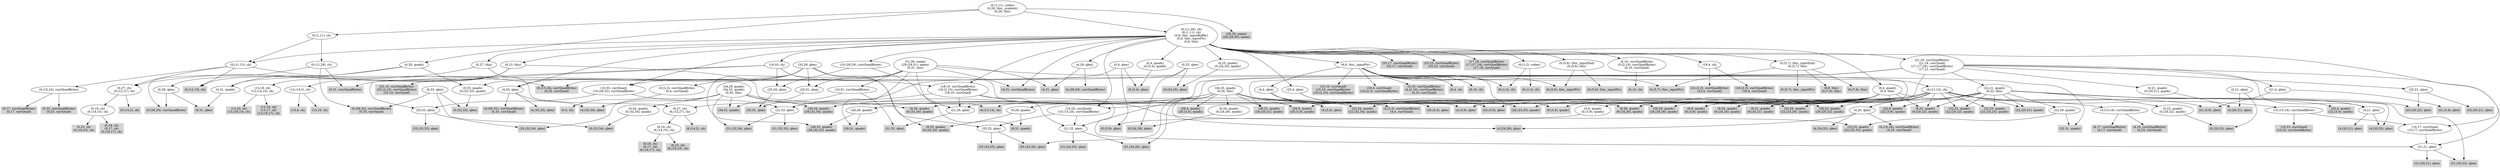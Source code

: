 digraph { 
805 [shape=box,style=filled,color=".0 .0 .83",label="(0,8, this)\n(0,(7,8), this)"];
806 [shape=box,style=filled,color=".0 .0 .83",label="(0,(7,6), this)"];
807 [shape=box,style=filled,color=".0 .0 .83",label="(0,(5,7), this._inputPtr)"];
808 [shape=box,style=filled,color=".0 .0 .83",label="(6,(5,7), this._inputPtr)"];
809 [label="(0,(5,7), this._inputEnd)\n(0,(5,7), this)"];
810 [shape=box,style=filled,color=".0 .0 .83",label="(0,(5,6), this._inputPtr)"];
811 [shape=box,style=filled,color=".0 .0 .83",label="(6,(5,6), this._inputPtr)"];
812 [label="(0,(5,6), this._inputEnd)\n(0,(5,6), this)"];
813 [shape=box,style=filled,color=".0 .0 .83",label="(0,(3,9), qlen)"];
814 [label="(0,9, quads)\n(0,(3,9), quads)"];
815 [shape=box,style=filled,color=".0 .0 .83",label="(26,9, quads)\n(26,(3,9), quads)"];
816 [shape=box,style=filled,color=".0 .0 .83",label="(25,(3,9), qlen)"];
817 [shape=box,style=filled,color=".0 .0 .83",label="(22,9, quads)\n(22,(3,9), quads)"];
818 [shape=box,style=filled,color=".0 .0 .83",label="(21,(3,9), qlen)"];
819 [shape=box,style=filled,color=".0 .0 .83",label="(9,9, quads)\n(9,(3,9), quads)"];
820 [shape=box,style=filled,color=".0 .0 .83",label="(9,(3,4), quads)"];
821 [shape=box,style=filled,color=".0 .0 .83",label="(9,22, quads)\n(9,(20,22), quads)"];
822 [shape=box,style=filled,color=".0 .0 .83",label="(9,21, quads)\n(9,(20,21), quads)"];
823 [shape=box,style=filled,color=".0 .0 .83",label="(9,26, quads)\n(9,(24,26), quads)"];
824 [shape=box,style=filled,color=".0 .0 .83",label="(9,25, quads)\n(9,(24,25), quads)"];
825 [shape=box,style=filled,color=".0 .0 .83",label="(9,31, quads)"];
826 [shape=box,style=filled,color=".0 .0 .83",label="(9,33, quads)\n(9,(32,33), quads)"];
827 [label="(9,29, quads)"];
828 [shape=box,style=filled,color=".0 .0 .83",label="(9,34, quads)\n(9,(32,34), quads)"];
829 [shape=box,style=filled,color=".0 .0 .83",label="(4,(3,9), qlen)"];
830 [label="(9,4, quads)\n(0,9, this)"];
831 [shape=box,style=filled,color=".0 .0 .83",label="(0,(12,13), ch)"];
832 [shape=box,style=filled,color=".0 .0 .83",label="(13,23, ch)\n(13,(16,23), ch)"];
833 [shape=box,style=filled,color=".0 .0 .83",label="(13,18, ch)\n(13,17, ch)\n(13,(16,17), ch)"];
834 [label="(13,19, ch)\n(13,(14,15), ch)"];
835 [shape=box,style=filled,color=".0 .0 .83",label="(13,4, ch)"];
836 [shape=box,style=filled,color=".0 .0 .83",label="(13,10, ch)"];
837 [label="(13,(14,2), ch)"];
838 [shape=box,style=filled,color=".0 .0 .83",label="(6,(12,13), ch)"];
839 [label="(0,13, this)"];
840 [shape=box,style=filled,color=".0 .0 .83",label="(0,(20,22), qlen)"];
841 [label="(0,22, quads)\n(0,(20,22), quads)"];
842 [shape=box,style=filled,color=".0 .0 .83",label="(26,22, quads)\n(26,(20,22), quads)"];
843 [shape=box,style=filled,color=".0 .0 .83",label="(25,(20,22), qlen)"];
844 [shape=box,style=filled,color=".0 .0 .83",label="(22,4, quads)\n(22,(3,4), quads)"];
845 [shape=box,style=filled,color=".0 .0 .83",label="(22,22, quads)\n(22,(20,22), quads)"];
846 [shape=box,style=filled,color=".0 .0 .83",label="(22,(20,21), quads)"];
847 [shape=box,style=filled,color=".0 .0 .83",label="(22,26, quads)\n(22,(24,26), quads)"];
848 [shape=box,style=filled,color=".0 .0 .83",label="(22,25, quads)\n(22,(24,25), quads)"];
849 [shape=box,style=filled,color=".0 .0 .83",label="(22,31, quads)"];
850 [shape=box,style=filled,color=".0 .0 .83",label="(22,33, quads)\n(22,(32,33), quads)"];
851 [label="(22,29, quads)"];
852 [shape=box,style=filled,color=".0 .0 .83",label="(22,34, quads)\n(22,(32,34), quads)"];
853 [shape=box,style=filled,color=".0 .0 .83",label="(21,(20,22), qlen)"];
854 [shape=box,style=filled,color=".0 .0 .83",label="(4,(20,22), qlen)"];
855 [label="(22,21, quads)\n(0,22, this)"];
856 [shape=box,style=filled,color=".0 .0 .83",label="(0,(24,26), qlen)"];
857 [label="(0,26, quads)\n(0,(24,26), quads)"];
858 [shape=box,style=filled,color=".0 .0 .83",label="(26,4, quads)\n(26,(3,4), quads)"];
859 [shape=box,style=filled,color=".0 .0 .83",label="(26,26, quads)\n(26,(24,26), quads)"];
860 [shape=box,style=filled,color=".0 .0 .83",label="(26,(24,25), quads)"];
861 [shape=box,style=filled,color=".0 .0 .83",label="(26,31, quads)"];
862 [shape=box,style=filled,color=".0 .0 .83",label="(26,33, quads)\n(26,(32,33), quads)"];
863 [label="(26,29, quads)"];
864 [shape=box,style=filled,color=".0 .0 .83",label="(26,34, quads)\n(26,(32,34), quads)"];
865 [shape=box,style=filled,color=".0 .0 .83",label="(26,21, quads)\n(26,(20,21), quads)"];
866 [shape=box,style=filled,color=".0 .0 .83",label="(25,(24,26), qlen)"];
867 [shape=box,style=filled,color=".0 .0 .83",label="(21,(24,26), qlen)"];
868 [shape=box,style=filled,color=".0 .0 .83",label="(4,(24,26), qlen)"];
869 [label="(26,25, quads)\n(0,26, this)"];
870 [shape=box,style=filled,color=".0 .0 .83",label="(0,23, ch)\n(0,(16,23), ch)"];
871 [shape=box,style=filled,color=".0 .0 .83",label="(0,18, ch)\n(0,17, ch)\n(0,(16,17), ch)"];
872 [label="(0,19, ch)\n(0,(14,15), ch)"];
873 [shape=box,style=filled,color=".0 .0 .83",label="(0,(14,2), ch)"];
874 [label="(0,27, ch)\n(0,(12,27), ch)"];
875 [shape=box,style=filled,color=".0 .0 .83",label="(6,23, ch)\n(6,(16,23), ch)"];
876 [shape=box,style=filled,color=".0 .0 .83",label="(6,18, ch)\n(6,17, ch)\n(6,(16,17), ch)"];
877 [label="(6,19, ch)\n(6,(14,15), ch)"];
878 [shape=box,style=filled,color=".0 .0 .83",label="(6,(14,2), ch)"];
879 [label="(6,27, ch)\n(6,(12,27), ch)"];
880 [label="(0,27, this)"];
881 [shape=box,style=filled,color=".0 .0 .83",label="(0,(3,4), qlen)"];
882 [label="(0,4, quads)\n(0,(3,4), quads)"];
883 [shape=box,style=filled,color=".0 .0 .83",label="(0,(20,21), qlen)"];
884 [label="(0,21, quads)\n(0,(20,21), quads)"];
885 [shape=box,style=filled,color=".0 .0 .83",label="(0,(24,25), qlen)"];
886 [label="(0,25, quads)\n(0,(24,25), quads)"];
887 [shape=box,style=filled,color=".0 .0 .83",label="(0,4, ch)"];
888 [label="(0,(2,3), currQuadBytes)\n(0,4, currQuad)"];
889 [label="(0,4, qlen)"];
890 [label="(0,21, qlen)"];
891 [shape=box,style=filled,color=".0 .0 .83",label="(0,(15,24), currQuadBytes)\n(0,25, currQuad)"];
892 [label="(0,25, qlen)"];
893 [shape=box,style=filled,color=".0 .0 .83",label="(0,10, ch)"];
894 [label="(0,10, currQuadBytes)\n(0,(2,10), currQuadBytes)\n(0,10, currQuad)"];
895 [shape=box,style=filled,color=".0 .0 .83",label="(0,17, currQuadBytes)\n(0,17, currQuad)"];
896 [shape=box,style=filled,color=".0 .0 .83",label="(0,23, currQuadBytes)\n(0,23, currQuad)"];
897 [shape=box,style=filled,color=".0 .0 .83",label="(0,(1,2), ch)"];
898 [label="(0,(15,16), currQuadBytes)"];
899 [label="(0,(11,12), ch)"];
900 [shape=box,style=filled,color=".0 .0 .83",label="(6,(1,2), ch)"];
901 [label="(0,(1,2), codes)"];
902 [shape=box,style=filled,color=".0 .0 .83",label="(25,(3,4), qlen)"];
903 [label="(25,4, qlen)"];
904 [shape=box,style=filled,color=".0 .0 .83",label="(25,(24,25), qlen)"];
905 [label="(25,25, qlen)"];
906 [shape=box,style=filled,color=".0 .0 .83",label="(25,31, qlen)"];
907 [label="(25,29, qlen)"];
908 [shape=box,style=filled,color=".0 .0 .83",label="(25,(32,34), qlen)"];
909 [shape=box,style=filled,color=".0 .0 .83",label="(25,(32,33), qlen)"];
910 [label="(25,33, qlen)"];
911 [shape=box,style=filled,color=".0 .0 .83",label="(25,(20,21), qlen)"];
912 [label="(25,21, qlen)"];
913 [shape=box,style=filled,color=".0 .0 .83",label="(25,17, currQuadBytes)\n(25,17, currQuad)"];
914 [shape=box,style=filled,color=".0 .0 .83",label="(25,23, currQuadBytes)\n(25,23, currQuad)"];
915 [shape=box,style=filled,color=".0 .0 .83",label="(23,(2,3), currQuadBytes)\n(23,4, currQuad)"];
916 [shape=box,style=filled,color=".0 .0 .83",label="(23,10, currQuadBytes)\n(23,(2,10), currQuadBytes)\n(23,10, currQuad)"];
917 [shape=box,style=filled,color=".0 .0 .83",label="(17,18, currQuadBytes)\n(17,(17,18), currQuadBytes)\n(17,18, currQuad)"];
918 [shape=box,style=filled,color=".0 .0 .83",label="(21,(3,4), qlen)"];
919 [label="(21,4, qlen)"];
920 [shape=box,style=filled,color=".0 .0 .83",label="(21,(20,21), qlen)"];
921 [label="(21,21, qlen)"];
922 [shape=box,style=filled,color=".0 .0 .83",label="(21,(24,25), qlen)"];
923 [label="(21,25, qlen)"];
924 [shape=box,style=filled,color=".0 .0 .83",label="(21,31, qlen)"];
925 [label="(21,29, qlen)"];
926 [shape=box,style=filled,color=".0 .0 .83",label="(21,(32,34), qlen)"];
927 [shape=box,style=filled,color=".0 .0 .83",label="(21,(32,33), qlen)"];
928 [label="(21,33, qlen)"];
929 [shape=box,style=filled,color=".0 .0 .83",label="(4,(20,21), qlen)"];
930 [label="(4,21, qlen)"];
931 [label="(21,18, currQuadBytes)\n(21,18, currQuad)\n(17,(17,20), currQuadBytes)\n(17,21, currQuad)"];
932 [shape=box,style=filled,color=".0 .0 .83",label="(18,(2,3), currQuadBytes)\n(18,4, currQuad)"];
933 [label="(18,10, currQuadBytes)\n(18,(2,10), currQuadBytes)\n(18,10, currQuad)"];
934 [label="(19,4, ch)"];
935 [label="(19,10, ch)"];
936 [shape=box,style=filled,color=".0 .0 .83",label="(10,10, currQuad)\n(10,10, currQuadBytes)\n(10,(2,10), currQuadBytes)"];
937 [shape=box,style=filled,color=".0 .0 .83",label="(10,4, currQuad)\n(10,(2,3), currQuadBytes)"];
938 [label="(10,25, currQuad)\n(10,(15,24), currQuadBytes)"];
939 [label="(10,17, currQuad)\n(10,17, currQuadBytes)"];
940 [shape=box,style=filled,color=".0 .0 .83",label="(10,23, currQuad)\n(10,23, currQuadBytes)"];
941 [label="(10,(15,16), currQuadBytes)"];
942 [label="(10,33, currQuad)\n(10,(28,32), currQuadBytes)"];
943 [label="(10,(28,29), currQuadBytes)"];
944 [label="(10,31, currQuadBytes)"];
945 [shape=box,style=filled,color=".0 .0 .83",label="(4,(3,4), qlen)"];
946 [shape=box,style=filled,color=".0 .0 .83",label="(4,(2,3), currQuadBytes)\n(4,4, currQuad)"];
947 [label="(4,4, qlen)"];
948 [shape=box,style=filled,color=".0 .0 .83",label="(4,(24,25), qlen)"];
949 [shape=box,style=filled,color=".0 .0 .83",label="(4,(15,24), currQuadBytes)\n(4,25, currQuad)"];
950 [label="(4,25, qlen)"];
951 [shape=box,style=filled,color=".0 .0 .83",label="(4,31, qlen)"];
952 [shape=box,style=filled,color=".0 .0 .83",label="(4,(28,29), currQuadBytes)"];
953 [label="(4,29, qlen)"];
954 [shape=box,style=filled,color=".0 .0 .83",label="(4,(32,34), qlen)"];
955 [shape=box,style=filled,color=".0 .0 .83",label="(4,(32,33), qlen)"];
956 [shape=box,style=filled,color=".0 .0 .83",label="(4,(28,32), currQuadBytes)\n(4,33, currQuad)"];
957 [label="(4,33, qlen)"];
958 [shape=box,style=filled,color=".0 .0 .83",label="(4,10, currQuadBytes)\n(4,(2,10), currQuadBytes)\n(4,10, currQuad)"];
959 [shape=box,style=filled,color=".0 .0 .83",label="(4,17, currQuadBytes)\n(4,17, currQuad)"];
960 [shape=box,style=filled,color=".0 .0 .83",label="(4,23, currQuadBytes)\n(4,23, currQuad)"];
961 [label="(4,(15,16), currQuadBytes)"];
962 [shape=box,style=filled,color=".0 .0 .83",label="(4,31, currQuadBytes)"];
963 [shape=box,style=filled,color=".0 .0 .83",label="(6,4, ch)"];
964 [shape=box,style=filled,color=".0 .0 .83",label="(6,10, ch)"];
965 [label="(6,(11,12), ch)"];
966 [label="(6,6, this._inputPtr)"];
967 [label="(6,(11,28), ch)\n(6,(1,11), ch)\n(0,6, this._inputBuffer)\n(0,6, this._inputPtr)\n(0,6, this)"];
968 [shape=box,style=filled,color=".0 .0 .83",label="(0,31, qlen)"];
969 [label="(0,31, quads)"];
970 [shape=box,style=filled,color=".0 .0 .83",label="(0,31, currQuadBytes)"];
971 [shape=box,style=filled,color=".0 .0 .83",label="(34,31, quads)"];
972 [label="(33,31, qlen)"];
973 [label="(31,30, name)\n(29,(29,31), name)\n(0,31, this)"];
974 [shape=box,style=filled,color=".0 .0 .83",label="(0,(32,34), qlen)"];
975 [label="(0,34, quads)\n(0,(32,34), quads)"];
976 [label="(34,29, quads)\n(34,33, quads)\n(0,34, this)"];
977 [shape=box,style=filled,color=".0 .0 .83",label="(0,(32,33), qlen)"];
978 [label="(0,33, quads)\n(0,(32,33), quads)"];
979 [shape=box,style=filled,color=".0 .0 .83",label="(0,(28,29), currQuadBytes)"];
980 [label="(0,29, qlen)"];
981 [label="(0,29, quads)"];
982 [shape=box,style=filled,color=".0 .0 .83",label="(0,(28,32), currQuadBytes)\n(0,33, currQuad)"];
983 [label="(0,33, qlen)"];
984 [label="(0,(11,28), ch)"];
985 [label="(0,(1,11), ch)"];
986 [label="(33,29, qlen)"];
987 [shape=box,style=filled,color=".0 .0 .83",label="(29,30, name)\n(29,(29,30), name)"];
988 [label="(0,(1,11), codes)\n(0,29, this._symbols)\n(0,29, this)"];
809 -> 805;
809 -> 806;
809 -> 807;
809 -> 808;
812 -> 810;
812 -> 811;
814 -> 813;
827 -> 825;
827 -> 826;
830 -> 814;
830 -> 815;
830 -> 816;
830 -> 817;
830 -> 818;
830 -> 819;
830 -> 820;
830 -> 821;
830 -> 822;
830 -> 823;
830 -> 824;
830 -> 827;
830 -> 828;
830 -> 829;
834 -> 832;
834 -> 833;
837 -> 835;
837 -> 836;
839 -> 831;
839 -> 834;
839 -> 837;
839 -> 838;
841 -> 840;
851 -> 849;
851 -> 850;
855 -> 817;
855 -> 821;
855 -> 841;
855 -> 842;
855 -> 843;
855 -> 844;
855 -> 845;
855 -> 846;
855 -> 847;
855 -> 848;
855 -> 851;
855 -> 852;
855 -> 853;
855 -> 854;
857 -> 856;
863 -> 861;
863 -> 862;
869 -> 815;
869 -> 823;
869 -> 842;
869 -> 847;
869 -> 857;
869 -> 858;
869 -> 859;
869 -> 860;
869 -> 863;
869 -> 864;
869 -> 865;
869 -> 866;
869 -> 867;
869 -> 868;
872 -> 870;
872 -> 871;
874 -> 872;
874 -> 873;
877 -> 875;
877 -> 876;
879 -> 877;
879 -> 878;
880 -> 874;
880 -> 879;
882 -> 881;
884 -> 883;
886 -> 885;
888 -> 887;
889 -> 813;
889 -> 881;
889 -> 888;
890 -> 840;
890 -> 883;
892 -> 856;
892 -> 885;
892 -> 891;
894 -> 893;
898 -> 895;
898 -> 896;
899 -> 831;
899 -> 874;
899 -> 891;
899 -> 898;
901 -> 897;
901 -> 900;
903 -> 816;
903 -> 902;
905 -> 866;
905 -> 904;
907 -> 906;
910 -> 908;
910 -> 909;
912 -> 843;
912 -> 911;
919 -> 818;
919 -> 918;
921 -> 853;
921 -> 920;
923 -> 867;
923 -> 922;
925 -> 924;
928 -> 926;
928 -> 927;
930 -> 854;
930 -> 929;
931 -> 822;
931 -> 855;
931 -> 865;
931 -> 884;
931 -> 912;
931 -> 919;
931 -> 921;
931 -> 923;
931 -> 925;
931 -> 928;
931 -> 930;
933 -> 921;
933 -> 923;
933 -> 925;
933 -> 928;
934 -> 915;
934 -> 932;
935 -> 905;
935 -> 907;
935 -> 910;
935 -> 916;
935 -> 933;
938 -> 905;
938 -> 923;
939 -> 921;
941 -> 939;
941 -> 940;
942 -> 910;
942 -> 928;
943 -> 907;
943 -> 925;
944 -> 906;
944 -> 924;
947 -> 829;
947 -> 945;
947 -> 946;
950 -> 868;
950 -> 948;
950 -> 949;
953 -> 951;
953 -> 952;
957 -> 954;
957 -> 955;
957 -> 956;
961 -> 959;
961 -> 960;
965 -> 821;
965 -> 822;
965 -> 823;
965 -> 824;
965 -> 838;
965 -> 845;
965 -> 846;
965 -> 847;
965 -> 848;
965 -> 859;
965 -> 860;
965 -> 879;
965 -> 930;
965 -> 938;
965 -> 941;
965 -> 950;
965 -> 961;
966 -> 808;
966 -> 811;
966 -> 819;
966 -> 820;
966 -> 900;
966 -> 936;
966 -> 937;
966 -> 947;
966 -> 958;
966 -> 963;
966 -> 964;
966 -> 965;
967 -> 809;
967 -> 812;
967 -> 830;
967 -> 839;
967 -> 880;
967 -> 882;
967 -> 886;
967 -> 894;
967 -> 899;
967 -> 901;
967 -> 903;
967 -> 913;
967 -> 914;
967 -> 917;
967 -> 931;
967 -> 933;
967 -> 934;
967 -> 935;
967 -> 938;
967 -> 939;
967 -> 942;
967 -> 943;
967 -> 953;
967 -> 957;
967 -> 962;
967 -> 966;
969 -> 968;
972 -> 971;
973 -> 825;
973 -> 849;
973 -> 861;
973 -> 944;
973 -> 951;
973 -> 962;
973 -> 969;
973 -> 970;
973 -> 972;
975 -> 974;
976 -> 828;
976 -> 852;
976 -> 864;
976 -> 908;
976 -> 926;
976 -> 954;
976 -> 971;
976 -> 975;
978 -> 977;
980 -> 968;
980 -> 979;
981 -> 969;
981 -> 978;
981 -> 980;
983 -> 974;
983 -> 977;
983 -> 982;
984 -> 970;
984 -> 979;
984 -> 982;
985 -> 899;
985 -> 984;
986 -> 826;
986 -> 850;
986 -> 862;
986 -> 942;
986 -> 957;
986 -> 972;
986 -> 978;
988 -> 967;
988 -> 981;
988 -> 985;
988 -> 987;
}